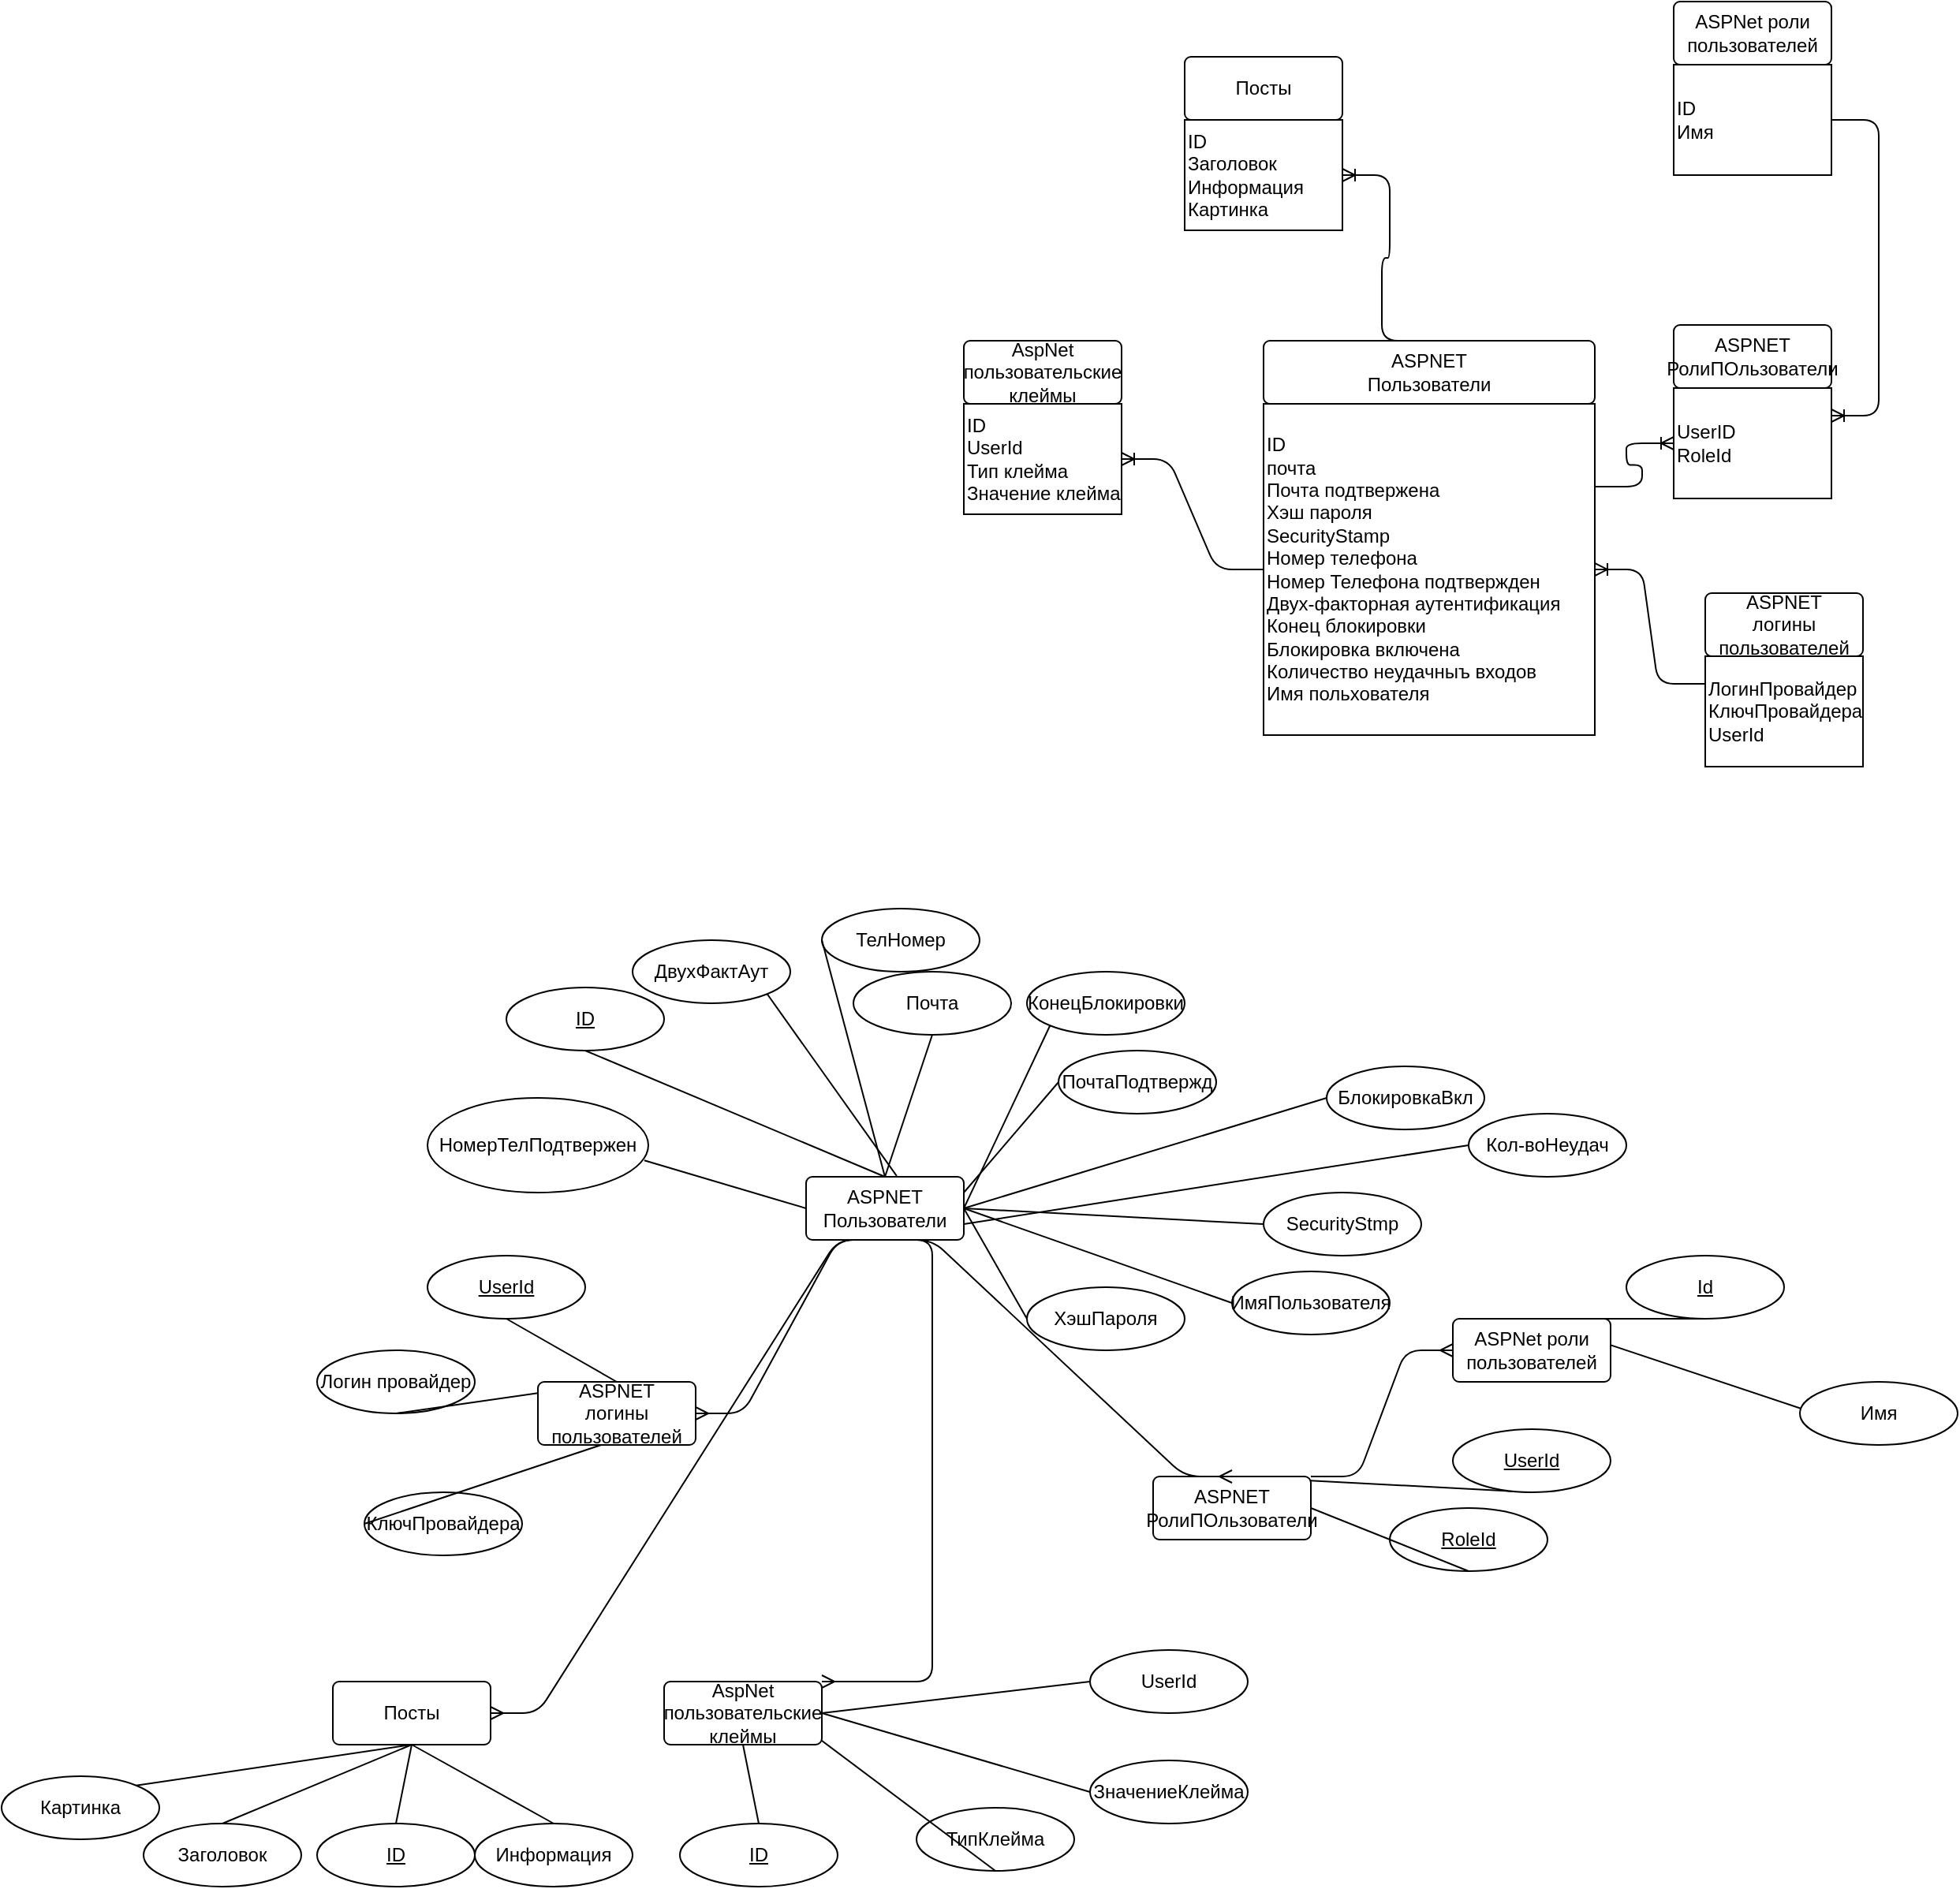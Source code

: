 <mxfile version="14.4.3" type="github">
  <diagram id="R2lEEEUBdFMjLlhIrx00" name="Page-1">
    <mxGraphModel dx="2005" dy="674" grid="1" gridSize="10" guides="1" tooltips="1" connect="1" arrows="1" fold="1" page="1" pageScale="1" pageWidth="850" pageHeight="1100" math="0" shadow="0" extFonts="Permanent Marker^https://fonts.googleapis.com/css?family=Permanent+Marker">
      <root>
        <mxCell id="0" />
        <mxCell id="1" parent="0" />
        <mxCell id="8cE640ZSg2e-GYgHkVEG-1" value="Посты" style="rounded=1;arcSize=10;whiteSpace=wrap;html=1;align=center;" vertex="1" parent="1">
          <mxGeometry x="110" y="130" width="100" height="40" as="geometry" />
        </mxCell>
        <mxCell id="8cE640ZSg2e-GYgHkVEG-2" value="ID&lt;br&gt;Заголовок&lt;br&gt;Информация&lt;br&gt;Картинка" style="whiteSpace=wrap;html=1;align=left;" vertex="1" parent="1">
          <mxGeometry x="110" y="170" width="100" height="70" as="geometry" />
        </mxCell>
        <mxCell id="8cE640ZSg2e-GYgHkVEG-3" value="ASPNet роли пользователей" style="rounded=1;arcSize=10;whiteSpace=wrap;html=1;align=center;" vertex="1" parent="1">
          <mxGeometry x="420" y="95" width="100" height="40" as="geometry" />
        </mxCell>
        <mxCell id="8cE640ZSg2e-GYgHkVEG-4" value="ID&lt;br&gt;Имя" style="whiteSpace=wrap;html=1;align=left;" vertex="1" parent="1">
          <mxGeometry x="420" y="135" width="100" height="70" as="geometry" />
        </mxCell>
        <mxCell id="8cE640ZSg2e-GYgHkVEG-5" value="AspNet пользовательские клеймы" style="rounded=1;arcSize=10;whiteSpace=wrap;html=1;align=center;" vertex="1" parent="1">
          <mxGeometry x="-30" y="310" width="100" height="40" as="geometry" />
        </mxCell>
        <mxCell id="8cE640ZSg2e-GYgHkVEG-6" value="ID&lt;br&gt;UserId&lt;br&gt;Тип клейма&lt;br&gt;Значение клейма" style="whiteSpace=wrap;html=1;align=left;" vertex="1" parent="1">
          <mxGeometry x="-30" y="350" width="100" height="70" as="geometry" />
        </mxCell>
        <mxCell id="8cE640ZSg2e-GYgHkVEG-7" value="ASPNET&lt;br&gt;логины пользователей" style="rounded=1;arcSize=10;whiteSpace=wrap;html=1;align=center;" vertex="1" parent="1">
          <mxGeometry x="440" y="470" width="100" height="40" as="geometry" />
        </mxCell>
        <mxCell id="8cE640ZSg2e-GYgHkVEG-8" value="ЛогинПровайдер&lt;br&gt;КлючПровайдера&lt;br&gt;UserId" style="whiteSpace=wrap;html=1;align=left;" vertex="1" parent="1">
          <mxGeometry x="440" y="510" width="100" height="70" as="geometry" />
        </mxCell>
        <mxCell id="8cE640ZSg2e-GYgHkVEG-9" value="ASPNET&lt;br&gt;РолиПОльзователи" style="rounded=1;arcSize=10;whiteSpace=wrap;html=1;align=center;" vertex="1" parent="1">
          <mxGeometry x="420" y="300" width="100" height="40" as="geometry" />
        </mxCell>
        <mxCell id="8cE640ZSg2e-GYgHkVEG-10" value="UserID&lt;br&gt;RoleId" style="whiteSpace=wrap;html=1;align=left;" vertex="1" parent="1">
          <mxGeometry x="420" y="340" width="100" height="70" as="geometry" />
        </mxCell>
        <mxCell id="8cE640ZSg2e-GYgHkVEG-13" value="ASPNET&lt;br&gt;Пользователи" style="rounded=1;arcSize=10;whiteSpace=wrap;html=1;align=center;" vertex="1" parent="1">
          <mxGeometry x="160" y="310" width="210" height="40" as="geometry" />
        </mxCell>
        <mxCell id="8cE640ZSg2e-GYgHkVEG-14" value="ID&lt;br&gt;почта&lt;br&gt;Почта подтвержена&lt;br&gt;Хэш пароля&lt;br&gt;SecurityStamp&lt;br&gt;Номер телефона&lt;br&gt;Номер Телефона подтвержден&lt;br&gt;Двух-факторная аутентификация&lt;br&gt;Конец блокировки&lt;br&gt;Блокировка включена&lt;br&gt;Количество неудачныъ входов&lt;br&gt;Имя польхователя" style="whiteSpace=wrap;html=1;align=left;" vertex="1" parent="1">
          <mxGeometry x="160" y="350" width="210" height="210" as="geometry" />
        </mxCell>
        <mxCell id="8cE640ZSg2e-GYgHkVEG-15" value="" style="edgeStyle=entityRelationEdgeStyle;fontSize=12;html=1;endArrow=ERoneToMany;exitX=1;exitY=0.5;exitDx=0;exitDy=0;entryX=1;entryY=0.25;entryDx=0;entryDy=0;" edge="1" parent="1" source="8cE640ZSg2e-GYgHkVEG-4" target="8cE640ZSg2e-GYgHkVEG-10">
          <mxGeometry width="100" height="100" relative="1" as="geometry">
            <mxPoint x="330" y="600" as="sourcePoint" />
            <mxPoint x="430" y="500" as="targetPoint" />
          </mxGeometry>
        </mxCell>
        <mxCell id="8cE640ZSg2e-GYgHkVEG-16" value="" style="edgeStyle=entityRelationEdgeStyle;fontSize=12;html=1;endArrow=ERoneToMany;exitX=1;exitY=0.25;exitDx=0;exitDy=0;entryX=0;entryY=0.5;entryDx=0;entryDy=0;" edge="1" parent="1" source="8cE640ZSg2e-GYgHkVEG-14" target="8cE640ZSg2e-GYgHkVEG-10">
          <mxGeometry width="100" height="100" relative="1" as="geometry">
            <mxPoint x="530" y="180" as="sourcePoint" />
            <mxPoint x="530" y="367.5" as="targetPoint" />
          </mxGeometry>
        </mxCell>
        <mxCell id="8cE640ZSg2e-GYgHkVEG-17" value="" style="edgeStyle=entityRelationEdgeStyle;fontSize=12;html=1;endArrow=ERoneToMany;exitX=0;exitY=0.25;exitDx=0;exitDy=0;entryX=1;entryY=0.5;entryDx=0;entryDy=0;" edge="1" parent="1" source="8cE640ZSg2e-GYgHkVEG-8" target="8cE640ZSg2e-GYgHkVEG-14">
          <mxGeometry width="100" height="100" relative="1" as="geometry">
            <mxPoint x="540" y="190" as="sourcePoint" />
            <mxPoint x="540" y="377.5" as="targetPoint" />
          </mxGeometry>
        </mxCell>
        <mxCell id="8cE640ZSg2e-GYgHkVEG-18" value="" style="edgeStyle=entityRelationEdgeStyle;fontSize=12;html=1;endArrow=ERoneToMany;exitX=0;exitY=0.5;exitDx=0;exitDy=0;entryX=1;entryY=0.5;entryDx=0;entryDy=0;" edge="1" parent="1" source="8cE640ZSg2e-GYgHkVEG-14" target="8cE640ZSg2e-GYgHkVEG-6">
          <mxGeometry width="100" height="100" relative="1" as="geometry">
            <mxPoint x="450" y="537.5" as="sourcePoint" />
            <mxPoint x="320" y="465" as="targetPoint" />
          </mxGeometry>
        </mxCell>
        <mxCell id="8cE640ZSg2e-GYgHkVEG-19" value="" style="edgeStyle=entityRelationEdgeStyle;fontSize=12;html=1;endArrow=ERoneToMany;exitX=0.5;exitY=0;exitDx=0;exitDy=0;entryX=1;entryY=0.5;entryDx=0;entryDy=0;" edge="1" parent="1" source="8cE640ZSg2e-GYgHkVEG-13" target="8cE640ZSg2e-GYgHkVEG-2">
          <mxGeometry width="100" height="100" relative="1" as="geometry">
            <mxPoint x="170" y="465" as="sourcePoint" />
            <mxPoint x="80" y="395" as="targetPoint" />
          </mxGeometry>
        </mxCell>
        <mxCell id="8cE640ZSg2e-GYgHkVEG-23" value="ID" style="ellipse;whiteSpace=wrap;html=1;align=center;fontStyle=4;" vertex="1" parent="1">
          <mxGeometry x="-210" y="1250" width="100" height="40" as="geometry" />
        </mxCell>
        <mxCell id="8cE640ZSg2e-GYgHkVEG-24" value="ТипКлейма" style="ellipse;whiteSpace=wrap;html=1;align=center;" vertex="1" parent="1">
          <mxGeometry x="-60" y="1240" width="100" height="40" as="geometry" />
        </mxCell>
        <mxCell id="8cE640ZSg2e-GYgHkVEG-25" value="UserId" style="ellipse;whiteSpace=wrap;html=1;align=center;" vertex="1" parent="1">
          <mxGeometry x="50" y="1140" width="100" height="40" as="geometry" />
        </mxCell>
        <mxCell id="8cE640ZSg2e-GYgHkVEG-26" value="ЗначениеКлейма" style="ellipse;whiteSpace=wrap;html=1;align=center;" vertex="1" parent="1">
          <mxGeometry x="50" y="1210" width="100" height="40" as="geometry" />
        </mxCell>
        <mxCell id="8cE640ZSg2e-GYgHkVEG-27" value="" style="endArrow=none;html=1;rounded=0;exitX=0.5;exitY=0;exitDx=0;exitDy=0;entryX=0.5;entryY=1;entryDx=0;entryDy=0;" edge="1" parent="1" source="8cE640ZSg2e-GYgHkVEG-86" target="8cE640ZSg2e-GYgHkVEG-85">
          <mxGeometry relative="1" as="geometry">
            <mxPoint x="-270" y="1230" as="sourcePoint" />
            <mxPoint x="-110" y="1230" as="targetPoint" />
          </mxGeometry>
        </mxCell>
        <mxCell id="8cE640ZSg2e-GYgHkVEG-28" value="" style="endArrow=none;html=1;rounded=0;exitX=0.5;exitY=0;exitDx=0;exitDy=0;entryX=0.5;entryY=1;entryDx=0;entryDy=0;" edge="1" parent="1" source="8cE640ZSg2e-GYgHkVEG-22" target="8cE640ZSg2e-GYgHkVEG-24">
          <mxGeometry relative="1" as="geometry">
            <mxPoint x="-130" y="1140" as="sourcePoint" />
            <mxPoint x="-60" y="1180" as="targetPoint" />
          </mxGeometry>
        </mxCell>
        <mxCell id="8cE640ZSg2e-GYgHkVEG-29" value="" style="endArrow=none;html=1;rounded=0;exitX=1;exitY=0.5;exitDx=0;exitDy=0;entryX=0;entryY=0.5;entryDx=0;entryDy=0;" edge="1" parent="1" source="8cE640ZSg2e-GYgHkVEG-22" target="8cE640ZSg2e-GYgHkVEG-25">
          <mxGeometry relative="1" as="geometry">
            <mxPoint x="-60" y="1180" as="sourcePoint" />
            <mxPoint x="30" y="1140" as="targetPoint" />
          </mxGeometry>
        </mxCell>
        <mxCell id="8cE640ZSg2e-GYgHkVEG-30" value="" style="endArrow=none;html=1;rounded=0;exitX=1;exitY=0.5;exitDx=0;exitDy=0;entryX=0;entryY=0.5;entryDx=0;entryDy=0;" edge="1" parent="1" source="8cE640ZSg2e-GYgHkVEG-22" target="8cE640ZSg2e-GYgHkVEG-26">
          <mxGeometry relative="1" as="geometry">
            <mxPoint x="-10" y="1200" as="sourcePoint" />
            <mxPoint x="60" y="1170" as="targetPoint" />
          </mxGeometry>
        </mxCell>
        <mxCell id="8cE640ZSg2e-GYgHkVEG-31" value="ASPNET&lt;br&gt;Пользователи" style="rounded=1;arcSize=10;whiteSpace=wrap;html=1;align=center;" vertex="1" parent="1">
          <mxGeometry x="-130" y="840" width="100" height="40" as="geometry" />
        </mxCell>
        <mxCell id="8cE640ZSg2e-GYgHkVEG-32" value="ID" style="ellipse;whiteSpace=wrap;html=1;align=center;fontStyle=4;" vertex="1" parent="1">
          <mxGeometry x="-320" y="720" width="100" height="40" as="geometry" />
        </mxCell>
        <mxCell id="8cE640ZSg2e-GYgHkVEG-33" value="Почта" style="ellipse;whiteSpace=wrap;html=1;align=center;" vertex="1" parent="1">
          <mxGeometry x="-100" y="710" width="100" height="40" as="geometry" />
        </mxCell>
        <mxCell id="8cE640ZSg2e-GYgHkVEG-35" value="ХэшПароля" style="ellipse;whiteSpace=wrap;html=1;align=center;" vertex="1" parent="1">
          <mxGeometry x="10" y="910" width="100" height="40" as="geometry" />
        </mxCell>
        <mxCell id="8cE640ZSg2e-GYgHkVEG-36" value="" style="endArrow=none;html=1;rounded=0;exitX=0.5;exitY=1;exitDx=0;exitDy=0;entryX=0.5;entryY=0;entryDx=0;entryDy=0;" edge="1" parent="1" source="8cE640ZSg2e-GYgHkVEG-32" target="8cE640ZSg2e-GYgHkVEG-31">
          <mxGeometry relative="1" as="geometry">
            <mxPoint x="-280" y="900" as="sourcePoint" />
            <mxPoint x="-120" y="900" as="targetPoint" />
          </mxGeometry>
        </mxCell>
        <mxCell id="8cE640ZSg2e-GYgHkVEG-37" value="" style="endArrow=none;html=1;rounded=0;exitX=0.5;exitY=0;exitDx=0;exitDy=0;entryX=0.5;entryY=1;entryDx=0;entryDy=0;" edge="1" parent="1" source="8cE640ZSg2e-GYgHkVEG-31" target="8cE640ZSg2e-GYgHkVEG-33">
          <mxGeometry relative="1" as="geometry">
            <mxPoint x="-140" y="810" as="sourcePoint" />
            <mxPoint x="-70" y="850" as="targetPoint" />
          </mxGeometry>
        </mxCell>
        <mxCell id="8cE640ZSg2e-GYgHkVEG-38" value="" style="endArrow=none;html=1;rounded=0;entryX=0;entryY=0.5;entryDx=0;entryDy=0;exitX=1;exitY=0.25;exitDx=0;exitDy=0;" edge="1" parent="1" source="8cE640ZSg2e-GYgHkVEG-31" target="8cE640ZSg2e-GYgHkVEG-34">
          <mxGeometry relative="1" as="geometry">
            <mxPoint x="-30" y="860" as="sourcePoint" />
            <mxPoint x="20" y="810" as="targetPoint" />
          </mxGeometry>
        </mxCell>
        <mxCell id="8cE640ZSg2e-GYgHkVEG-39" value="" style="endArrow=none;html=1;rounded=0;exitX=1;exitY=0.5;exitDx=0;exitDy=0;entryX=0;entryY=0.5;entryDx=0;entryDy=0;" edge="1" parent="1" source="8cE640ZSg2e-GYgHkVEG-31" target="8cE640ZSg2e-GYgHkVEG-35">
          <mxGeometry relative="1" as="geometry">
            <mxPoint x="-20" y="870" as="sourcePoint" />
            <mxPoint x="50" y="840" as="targetPoint" />
          </mxGeometry>
        </mxCell>
        <mxCell id="8cE640ZSg2e-GYgHkVEG-41" value="" style="endArrow=none;html=1;rounded=0;exitX=1;exitY=0.5;exitDx=0;exitDy=0;entryX=0;entryY=0.5;entryDx=0;entryDy=0;" edge="1" parent="1" target="8cE640ZSg2e-GYgHkVEG-40" source="8cE640ZSg2e-GYgHkVEG-31">
          <mxGeometry relative="1" as="geometry">
            <mxPoint x="70" y="830" as="sourcePoint" />
            <mxPoint x="150" y="810" as="targetPoint" />
          </mxGeometry>
        </mxCell>
        <mxCell id="8cE640ZSg2e-GYgHkVEG-42" value="ТелНомер&lt;span style=&quot;color: rgba(0 , 0 , 0 , 0) ; font-family: monospace ; font-size: 0px&quot;&gt;%3CmxGraphModel%3E%3Croot%3E%3CmxCell%20id%3D%220%22%2F%3E%3CmxCell%20id%3D%221%22%20parent%3D%220%22%2F%3E%3CmxCell%20id%3D%222%22%20value%3D%22%D0%A5%D1%8D%D1%88%D0%9F%D0%B0%D1%80%D0%BE%D0%BB%D1%8F%22%20style%3D%22ellipse%3BwhiteSpace%3Dwrap%3Bhtml%3D1%3Balign%3Dcenter%3B%22%20vertex%3D%221%22%20parent%3D%221%22%3E%3CmxGeometry%20x%3D%2240%22%20y%3D%22880%22%20width%3D%22100%22%20height%3D%2240%22%20as%3D%22geometry%22%2F%3E%3C%2FmxCell%3E%3CmxCell%20id%3D%223%22%20value%3D%22%22%20style%3D%22endArrow%3Dnone%3Bhtml%3D1%3Brounded%3D0%3BexitX%3D1%3BexitY%3D0.5%3BexitDx%3D0%3BexitDy%3D0%3BentryX%3D0%3BentryY%3D0.5%3BentryDx%3D0%3BentryDy%3D0%3B%22%20edge%3D%221%22%20target%3D%222%22%20parent%3D%221%22%3E%3CmxGeometry%20relative%3D%221%22%20as%3D%22geometry%22%3E%3CmxPoint%20x%3D%22-30%22%20y%3D%22860%22%20as%3D%22sourcePoint%22%2F%3E%3CmxPoint%20x%3D%2250%22%20y%3D%22840%22%20as%3D%22targetPoint%22%2F%3E%3C%2FmxGeometry%3E%3C%2FmxCell%3E%3C%2Froot%3E%3C%2FmxGraphModel%3E&lt;/span&gt;" style="ellipse;whiteSpace=wrap;html=1;align=center;" vertex="1" parent="1">
          <mxGeometry x="-120" y="670" width="100" height="40" as="geometry" />
        </mxCell>
        <mxCell id="8cE640ZSg2e-GYgHkVEG-43" value="" style="endArrow=none;html=1;rounded=0;exitX=0.5;exitY=0;exitDx=0;exitDy=0;entryX=0;entryY=0.5;entryDx=0;entryDy=0;" edge="1" parent="1" target="8cE640ZSg2e-GYgHkVEG-42" source="8cE640ZSg2e-GYgHkVEG-31">
          <mxGeometry relative="1" as="geometry">
            <mxPoint x="-180" y="700" as="sourcePoint" />
            <mxPoint x="-100" y="680" as="targetPoint" />
          </mxGeometry>
        </mxCell>
        <mxCell id="8cE640ZSg2e-GYgHkVEG-44" value="НомерТелПодтвержен" style="ellipse;whiteSpace=wrap;html=1;align=center;" vertex="1" parent="1">
          <mxGeometry x="-370" y="790" width="140" height="60" as="geometry" />
        </mxCell>
        <mxCell id="8cE640ZSg2e-GYgHkVEG-46" value="" style="endArrow=none;html=1;rounded=0;exitX=0.982;exitY=0.661;exitDx=0;exitDy=0;entryX=0;entryY=0.5;entryDx=0;entryDy=0;exitPerimeter=0;" edge="1" parent="1" source="8cE640ZSg2e-GYgHkVEG-44" target="8cE640ZSg2e-GYgHkVEG-31">
          <mxGeometry relative="1" as="geometry">
            <mxPoint x="-140" y="810" as="sourcePoint" />
            <mxPoint x="-70" y="850" as="targetPoint" />
          </mxGeometry>
        </mxCell>
        <mxCell id="8cE640ZSg2e-GYgHkVEG-47" value="ДвухФактАут" style="ellipse;whiteSpace=wrap;html=1;align=center;" vertex="1" parent="1">
          <mxGeometry x="-240" y="690" width="100" height="40" as="geometry" />
        </mxCell>
        <mxCell id="8cE640ZSg2e-GYgHkVEG-48" value="" style="endArrow=none;html=1;rounded=0;exitX=0.574;exitY=-0.014;exitDx=0;exitDy=0;entryX=1;entryY=1;entryDx=0;entryDy=0;exitPerimeter=0;" edge="1" parent="1" source="8cE640ZSg2e-GYgHkVEG-31" target="8cE640ZSg2e-GYgHkVEG-47">
          <mxGeometry relative="1" as="geometry">
            <mxPoint x="-70" y="850" as="sourcePoint" />
            <mxPoint x="-100" y="750" as="targetPoint" />
          </mxGeometry>
        </mxCell>
        <mxCell id="8cE640ZSg2e-GYgHkVEG-49" value="КонецБлокировки" style="ellipse;whiteSpace=wrap;html=1;align=center;" vertex="1" parent="1">
          <mxGeometry x="10" y="710" width="100" height="40" as="geometry" />
        </mxCell>
        <mxCell id="8cE640ZSg2e-GYgHkVEG-50" value="" style="endArrow=none;html=1;rounded=0;exitX=1;exitY=0.5;exitDx=0;exitDy=0;entryX=0;entryY=1;entryDx=0;entryDy=0;" edge="1" parent="1" source="8cE640ZSg2e-GYgHkVEG-31" target="8cE640ZSg2e-GYgHkVEG-49">
          <mxGeometry relative="1" as="geometry">
            <mxPoint x="-20" y="870" as="sourcePoint" />
            <mxPoint x="50" y="840" as="targetPoint" />
          </mxGeometry>
        </mxCell>
        <mxCell id="8cE640ZSg2e-GYgHkVEG-52" value="БлокировкаВкл" style="ellipse;whiteSpace=wrap;html=1;align=center;" vertex="1" parent="1">
          <mxGeometry x="200" y="770" width="100" height="40" as="geometry" />
        </mxCell>
        <mxCell id="8cE640ZSg2e-GYgHkVEG-53" value="" style="endArrow=none;html=1;rounded=0;exitX=1;exitY=0.5;exitDx=0;exitDy=0;entryX=0;entryY=0.5;entryDx=0;entryDy=0;" edge="1" parent="1" source="8cE640ZSg2e-GYgHkVEG-31" target="8cE640ZSg2e-GYgHkVEG-52">
          <mxGeometry relative="1" as="geometry">
            <mxPoint x="-20" y="870" as="sourcePoint" />
            <mxPoint x="84.645" y="804.142" as="targetPoint" />
          </mxGeometry>
        </mxCell>
        <mxCell id="8cE640ZSg2e-GYgHkVEG-54" value="Кол-воНеудач" style="ellipse;whiteSpace=wrap;html=1;align=center;" vertex="1" parent="1">
          <mxGeometry x="290" y="800" width="100" height="40" as="geometry" />
        </mxCell>
        <mxCell id="8cE640ZSg2e-GYgHkVEG-55" value="" style="endArrow=none;html=1;rounded=0;exitX=1;exitY=0.75;exitDx=0;exitDy=0;entryX=0;entryY=0.5;entryDx=0;entryDy=0;" edge="1" parent="1" source="8cE640ZSg2e-GYgHkVEG-31" target="8cE640ZSg2e-GYgHkVEG-54">
          <mxGeometry relative="1" as="geometry">
            <mxPoint x="-20" y="870" as="sourcePoint" />
            <mxPoint x="160" y="810" as="targetPoint" />
          </mxGeometry>
        </mxCell>
        <mxCell id="8cE640ZSg2e-GYgHkVEG-56" value="ИмяПользователя" style="ellipse;whiteSpace=wrap;html=1;align=center;" vertex="1" parent="1">
          <mxGeometry x="140" y="900" width="100" height="40" as="geometry" />
        </mxCell>
        <mxCell id="8cE640ZSg2e-GYgHkVEG-57" value="" style="endArrow=none;html=1;rounded=0;exitX=1;exitY=0.5;exitDx=0;exitDy=0;entryX=0;entryY=0.5;entryDx=0;entryDy=0;" edge="1" parent="1" source="8cE640ZSg2e-GYgHkVEG-31" target="8cE640ZSg2e-GYgHkVEG-56">
          <mxGeometry relative="1" as="geometry">
            <mxPoint x="-20" y="880" as="sourcePoint" />
            <mxPoint x="190" y="850" as="targetPoint" />
          </mxGeometry>
        </mxCell>
        <mxCell id="8cE640ZSg2e-GYgHkVEG-59" value="UserId" style="ellipse;whiteSpace=wrap;html=1;align=center;fontStyle=4;" vertex="1" parent="1">
          <mxGeometry x="-370" y="890" width="100" height="40" as="geometry" />
        </mxCell>
        <mxCell id="8cE640ZSg2e-GYgHkVEG-60" value="Логин провайдер" style="ellipse;whiteSpace=wrap;html=1;align=center;" vertex="1" parent="1">
          <mxGeometry x="-440" y="950" width="100" height="40" as="geometry" />
        </mxCell>
        <mxCell id="8cE640ZSg2e-GYgHkVEG-61" value="КлючПровайдера" style="ellipse;whiteSpace=wrap;html=1;align=center;" vertex="1" parent="1">
          <mxGeometry x="-410" y="1040" width="100" height="40" as="geometry" />
        </mxCell>
        <mxCell id="8cE640ZSg2e-GYgHkVEG-63" value="" style="endArrow=none;html=1;rounded=0;exitX=0.5;exitY=1;exitDx=0;exitDy=0;entryX=0.5;entryY=0;entryDx=0;entryDy=0;" edge="1" parent="1" source="8cE640ZSg2e-GYgHkVEG-59" target="8cE640ZSg2e-GYgHkVEG-58">
          <mxGeometry relative="1" as="geometry">
            <mxPoint x="-450" y="1030" as="sourcePoint" />
            <mxPoint x="-290" y="1030" as="targetPoint" />
          </mxGeometry>
        </mxCell>
        <mxCell id="8cE640ZSg2e-GYgHkVEG-64" value="" style="endArrow=none;html=1;rounded=0;exitX=0.5;exitY=0;exitDx=0;exitDy=0;entryX=0.5;entryY=1;entryDx=0;entryDy=0;" edge="1" parent="1" source="8cE640ZSg2e-GYgHkVEG-58" target="8cE640ZSg2e-GYgHkVEG-60">
          <mxGeometry relative="1" as="geometry">
            <mxPoint x="-310" y="940" as="sourcePoint" />
            <mxPoint x="-240" y="980" as="targetPoint" />
          </mxGeometry>
        </mxCell>
        <mxCell id="8cE640ZSg2e-GYgHkVEG-65" value="" style="endArrow=none;html=1;rounded=0;exitX=1;exitY=0.5;exitDx=0;exitDy=0;entryX=0;entryY=0.5;entryDx=0;entryDy=0;" edge="1" parent="1" source="8cE640ZSg2e-GYgHkVEG-58" target="8cE640ZSg2e-GYgHkVEG-61">
          <mxGeometry relative="1" as="geometry">
            <mxPoint x="-240" y="980" as="sourcePoint" />
            <mxPoint x="-150" y="940" as="targetPoint" />
          </mxGeometry>
        </mxCell>
        <mxCell id="8cE640ZSg2e-GYgHkVEG-68" value="RoleId" style="ellipse;whiteSpace=wrap;html=1;align=center;fontStyle=4;" vertex="1" parent="1">
          <mxGeometry x="240" y="1050" width="100" height="40" as="geometry" />
        </mxCell>
        <mxCell id="8cE640ZSg2e-GYgHkVEG-71" value="" style="endArrow=none;html=1;rounded=0;exitX=0.5;exitY=1;exitDx=0;exitDy=0;entryX=0.5;entryY=0;entryDx=0;entryDy=0;" edge="1" parent="1" source="8cE640ZSg2e-GYgHkVEG-68" target="8cE640ZSg2e-GYgHkVEG-67">
          <mxGeometry relative="1" as="geometry">
            <mxPoint x="-60" y="1090" as="sourcePoint" />
            <mxPoint x="100" y="1090" as="targetPoint" />
          </mxGeometry>
        </mxCell>
        <mxCell id="8cE640ZSg2e-GYgHkVEG-72" value="" style="endArrow=none;html=1;rounded=0;exitX=0.5;exitY=0;exitDx=0;exitDy=0;entryX=0.5;entryY=1;entryDx=0;entryDy=0;" edge="1" parent="1" source="8cE640ZSg2e-GYgHkVEG-67" target="8cE640ZSg2e-GYgHkVEG-74">
          <mxGeometry relative="1" as="geometry">
            <mxPoint x="80" y="1000" as="sourcePoint" />
            <mxPoint x="230" y="990" as="targetPoint" />
          </mxGeometry>
        </mxCell>
        <mxCell id="8cE640ZSg2e-GYgHkVEG-74" value="UserId" style="ellipse;whiteSpace=wrap;html=1;align=center;fontStyle=4;" vertex="1" parent="1">
          <mxGeometry x="280" y="1000" width="100" height="40" as="geometry" />
        </mxCell>
        <mxCell id="8cE640ZSg2e-GYgHkVEG-77" value="" style="endArrow=none;html=1;rounded=0;exitX=0.5;exitY=1;exitDx=0;exitDy=0;entryX=0.5;entryY=0;entryDx=0;entryDy=0;" edge="1" parent="1" target="8cE640ZSg2e-GYgHkVEG-75">
          <mxGeometry relative="1" as="geometry">
            <mxPoint x="510" y="990" as="sourcePoint" />
            <mxPoint x="110" y="1100" as="targetPoint" />
          </mxGeometry>
        </mxCell>
        <mxCell id="8cE640ZSg2e-GYgHkVEG-78" value="" style="endArrow=none;html=1;rounded=0;exitX=0.5;exitY=0;exitDx=0;exitDy=0;entryX=0.5;entryY=1;entryDx=0;entryDy=0;" edge="1" parent="1" source="8cE640ZSg2e-GYgHkVEG-75" target="8cE640ZSg2e-GYgHkVEG-79">
          <mxGeometry relative="1" as="geometry">
            <mxPoint x="90" y="1010" as="sourcePoint" />
            <mxPoint x="240" y="1000" as="targetPoint" />
          </mxGeometry>
        </mxCell>
        <mxCell id="8cE640ZSg2e-GYgHkVEG-79" value="Id" style="ellipse;whiteSpace=wrap;html=1;align=center;fontStyle=4;" vertex="1" parent="1">
          <mxGeometry x="390" y="890" width="100" height="40" as="geometry" />
        </mxCell>
        <mxCell id="8cE640ZSg2e-GYgHkVEG-80" value="Имя" style="ellipse;whiteSpace=wrap;html=1;align=center;" vertex="1" parent="1">
          <mxGeometry x="500" y="970" width="100" height="40" as="geometry" />
        </mxCell>
        <mxCell id="8cE640ZSg2e-GYgHkVEG-22" value="AspNet пользовательские клеймы" style="rounded=1;arcSize=10;whiteSpace=wrap;html=1;align=center;" vertex="1" parent="1">
          <mxGeometry x="-220" y="1160" width="100" height="40" as="geometry" />
        </mxCell>
        <mxCell id="8cE640ZSg2e-GYgHkVEG-67" value="ASPNET&lt;br&gt;РолиПОльзователи" style="rounded=1;arcSize=10;whiteSpace=wrap;html=1;align=center;" vertex="1" parent="1">
          <mxGeometry x="90" y="1030" width="100" height="40" as="geometry" />
        </mxCell>
        <mxCell id="8cE640ZSg2e-GYgHkVEG-75" value="ASPNet роли пользователей" style="rounded=1;arcSize=10;whiteSpace=wrap;html=1;align=center;" vertex="1" parent="1">
          <mxGeometry x="280" y="930" width="100" height="40" as="geometry" />
        </mxCell>
        <mxCell id="8cE640ZSg2e-GYgHkVEG-58" value="ASPNET&lt;br&gt;логины пользователей" style="rounded=1;arcSize=10;whiteSpace=wrap;html=1;align=center;" vertex="1" parent="1">
          <mxGeometry x="-300" y="970" width="100" height="40" as="geometry" />
        </mxCell>
        <mxCell id="8cE640ZSg2e-GYgHkVEG-81" value="" style="edgeStyle=entityRelationEdgeStyle;fontSize=12;html=1;endArrow=ERmany;exitX=0.5;exitY=1;exitDx=0;exitDy=0;entryX=1;entryY=0.5;entryDx=0;entryDy=0;" edge="1" parent="1" source="8cE640ZSg2e-GYgHkVEG-31" target="8cE640ZSg2e-GYgHkVEG-58">
          <mxGeometry width="100" height="100" relative="1" as="geometry">
            <mxPoint x="-140" y="1080" as="sourcePoint" />
            <mxPoint x="-40" y="980" as="targetPoint" />
          </mxGeometry>
        </mxCell>
        <mxCell id="8cE640ZSg2e-GYgHkVEG-82" value="" style="edgeStyle=entityRelationEdgeStyle;fontSize=12;html=1;endArrow=ERmany;exitX=0.5;exitY=1;exitDx=0;exitDy=0;entryX=0.5;entryY=0;entryDx=0;entryDy=0;" edge="1" parent="1" source="8cE640ZSg2e-GYgHkVEG-31" target="8cE640ZSg2e-GYgHkVEG-67">
          <mxGeometry width="100" height="100" relative="1" as="geometry">
            <mxPoint x="-70" y="890" as="sourcePoint" />
            <mxPoint x="-190" y="1000" as="targetPoint" />
          </mxGeometry>
        </mxCell>
        <mxCell id="8cE640ZSg2e-GYgHkVEG-83" value="" style="edgeStyle=entityRelationEdgeStyle;fontSize=12;html=1;endArrow=ERmany;entryX=1;entryY=0;entryDx=0;entryDy=0;" edge="1" parent="1" target="8cE640ZSg2e-GYgHkVEG-22">
          <mxGeometry width="100" height="100" relative="1" as="geometry">
            <mxPoint x="-80" y="880" as="sourcePoint" />
            <mxPoint x="150" y="1040" as="targetPoint" />
          </mxGeometry>
        </mxCell>
        <mxCell id="8cE640ZSg2e-GYgHkVEG-84" value="" style="edgeStyle=entityRelationEdgeStyle;fontSize=12;html=1;endArrow=ERmany;exitX=1;exitY=0;exitDx=0;exitDy=0;entryX=0;entryY=0.5;entryDx=0;entryDy=0;" edge="1" parent="1" source="8cE640ZSg2e-GYgHkVEG-67" target="8cE640ZSg2e-GYgHkVEG-75">
          <mxGeometry width="100" height="100" relative="1" as="geometry">
            <mxPoint x="20" y="1080" as="sourcePoint" />
            <mxPoint x="120" y="980" as="targetPoint" />
          </mxGeometry>
        </mxCell>
        <mxCell id="8cE640ZSg2e-GYgHkVEG-85" value="Посты" style="rounded=1;arcSize=10;whiteSpace=wrap;html=1;align=center;" vertex="1" parent="1">
          <mxGeometry x="-430" y="1160" width="100" height="40" as="geometry" />
        </mxCell>
        <mxCell id="8cE640ZSg2e-GYgHkVEG-86" value="ID" style="ellipse;whiteSpace=wrap;html=1;align=center;fontStyle=4;" vertex="1" parent="1">
          <mxGeometry x="-440" y="1250" width="100" height="40" as="geometry" />
        </mxCell>
        <mxCell id="8cE640ZSg2e-GYgHkVEG-87" value="" style="endArrow=none;html=1;rounded=0;exitX=0.5;exitY=0;exitDx=0;exitDy=0;entryX=0.5;entryY=1;entryDx=0;entryDy=0;" edge="1" parent="1" source="8cE640ZSg2e-GYgHkVEG-23" target="8cE640ZSg2e-GYgHkVEG-22">
          <mxGeometry relative="1" as="geometry">
            <mxPoint x="-380" y="1260" as="sourcePoint" />
            <mxPoint x="-370" y="1210" as="targetPoint" />
          </mxGeometry>
        </mxCell>
        <mxCell id="8cE640ZSg2e-GYgHkVEG-88" value="Информация" style="ellipse;whiteSpace=wrap;html=1;align=center;" vertex="1" parent="1">
          <mxGeometry x="-340" y="1250" width="100" height="40" as="geometry" />
        </mxCell>
        <mxCell id="8cE640ZSg2e-GYgHkVEG-89" value="Заголовок" style="ellipse;whiteSpace=wrap;html=1;align=center;" vertex="1" parent="1">
          <mxGeometry x="-550" y="1250" width="100" height="40" as="geometry" />
        </mxCell>
        <mxCell id="8cE640ZSg2e-GYgHkVEG-90" value="Картинка" style="ellipse;whiteSpace=wrap;html=1;align=center;" vertex="1" parent="1">
          <mxGeometry x="-640" y="1220" width="100" height="40" as="geometry" />
        </mxCell>
        <mxCell id="8cE640ZSg2e-GYgHkVEG-91" value="" style="endArrow=none;html=1;rounded=0;exitX=0.5;exitY=1;exitDx=0;exitDy=0;entryX=0.5;entryY=0;entryDx=0;entryDy=0;" edge="1" parent="1" source="8cE640ZSg2e-GYgHkVEG-85" target="8cE640ZSg2e-GYgHkVEG-88">
          <mxGeometry relative="1" as="geometry">
            <mxPoint x="-160" y="1170" as="sourcePoint" />
            <mxPoint y="1290" as="targetPoint" />
          </mxGeometry>
        </mxCell>
        <mxCell id="8cE640ZSg2e-GYgHkVEG-92" value="" style="endArrow=none;html=1;rounded=0;exitX=0.5;exitY=1;exitDx=0;exitDy=0;entryX=0.5;entryY=0;entryDx=0;entryDy=0;" edge="1" parent="1" source="8cE640ZSg2e-GYgHkVEG-85" target="8cE640ZSg2e-GYgHkVEG-89">
          <mxGeometry relative="1" as="geometry">
            <mxPoint x="-370" y="1210" as="sourcePoint" />
            <mxPoint x="-280" y="1260" as="targetPoint" />
          </mxGeometry>
        </mxCell>
        <mxCell id="8cE640ZSg2e-GYgHkVEG-93" value="" style="endArrow=none;html=1;rounded=0;exitX=0.5;exitY=1;exitDx=0;exitDy=0;entryX=1;entryY=0;entryDx=0;entryDy=0;" edge="1" parent="1" source="8cE640ZSg2e-GYgHkVEG-85" target="8cE640ZSg2e-GYgHkVEG-90">
          <mxGeometry relative="1" as="geometry">
            <mxPoint x="-370" y="1210" as="sourcePoint" />
            <mxPoint x="-490.0" y="1260" as="targetPoint" />
          </mxGeometry>
        </mxCell>
        <mxCell id="8cE640ZSg2e-GYgHkVEG-94" value="" style="edgeStyle=entityRelationEdgeStyle;fontSize=12;html=1;endArrow=ERmany;entryX=1;entryY=0.5;entryDx=0;entryDy=0;exitX=0.5;exitY=1;exitDx=0;exitDy=0;" edge="1" parent="1" source="8cE640ZSg2e-GYgHkVEG-31" target="8cE640ZSg2e-GYgHkVEG-85">
          <mxGeometry width="100" height="100" relative="1" as="geometry">
            <mxPoint x="-70" y="890" as="sourcePoint" />
            <mxPoint x="-110" y="1170" as="targetPoint" />
          </mxGeometry>
        </mxCell>
        <mxCell id="8cE640ZSg2e-GYgHkVEG-34" value="ПочтаПодтвержд" style="ellipse;whiteSpace=wrap;html=1;align=center;" vertex="1" parent="1">
          <mxGeometry x="30" y="760" width="100" height="40" as="geometry" />
        </mxCell>
        <mxCell id="8cE640ZSg2e-GYgHkVEG-40" value="SecurityStmp" style="ellipse;whiteSpace=wrap;html=1;align=center;" vertex="1" parent="1">
          <mxGeometry x="160" y="850" width="100" height="40" as="geometry" />
        </mxCell>
      </root>
    </mxGraphModel>
  </diagram>
</mxfile>
